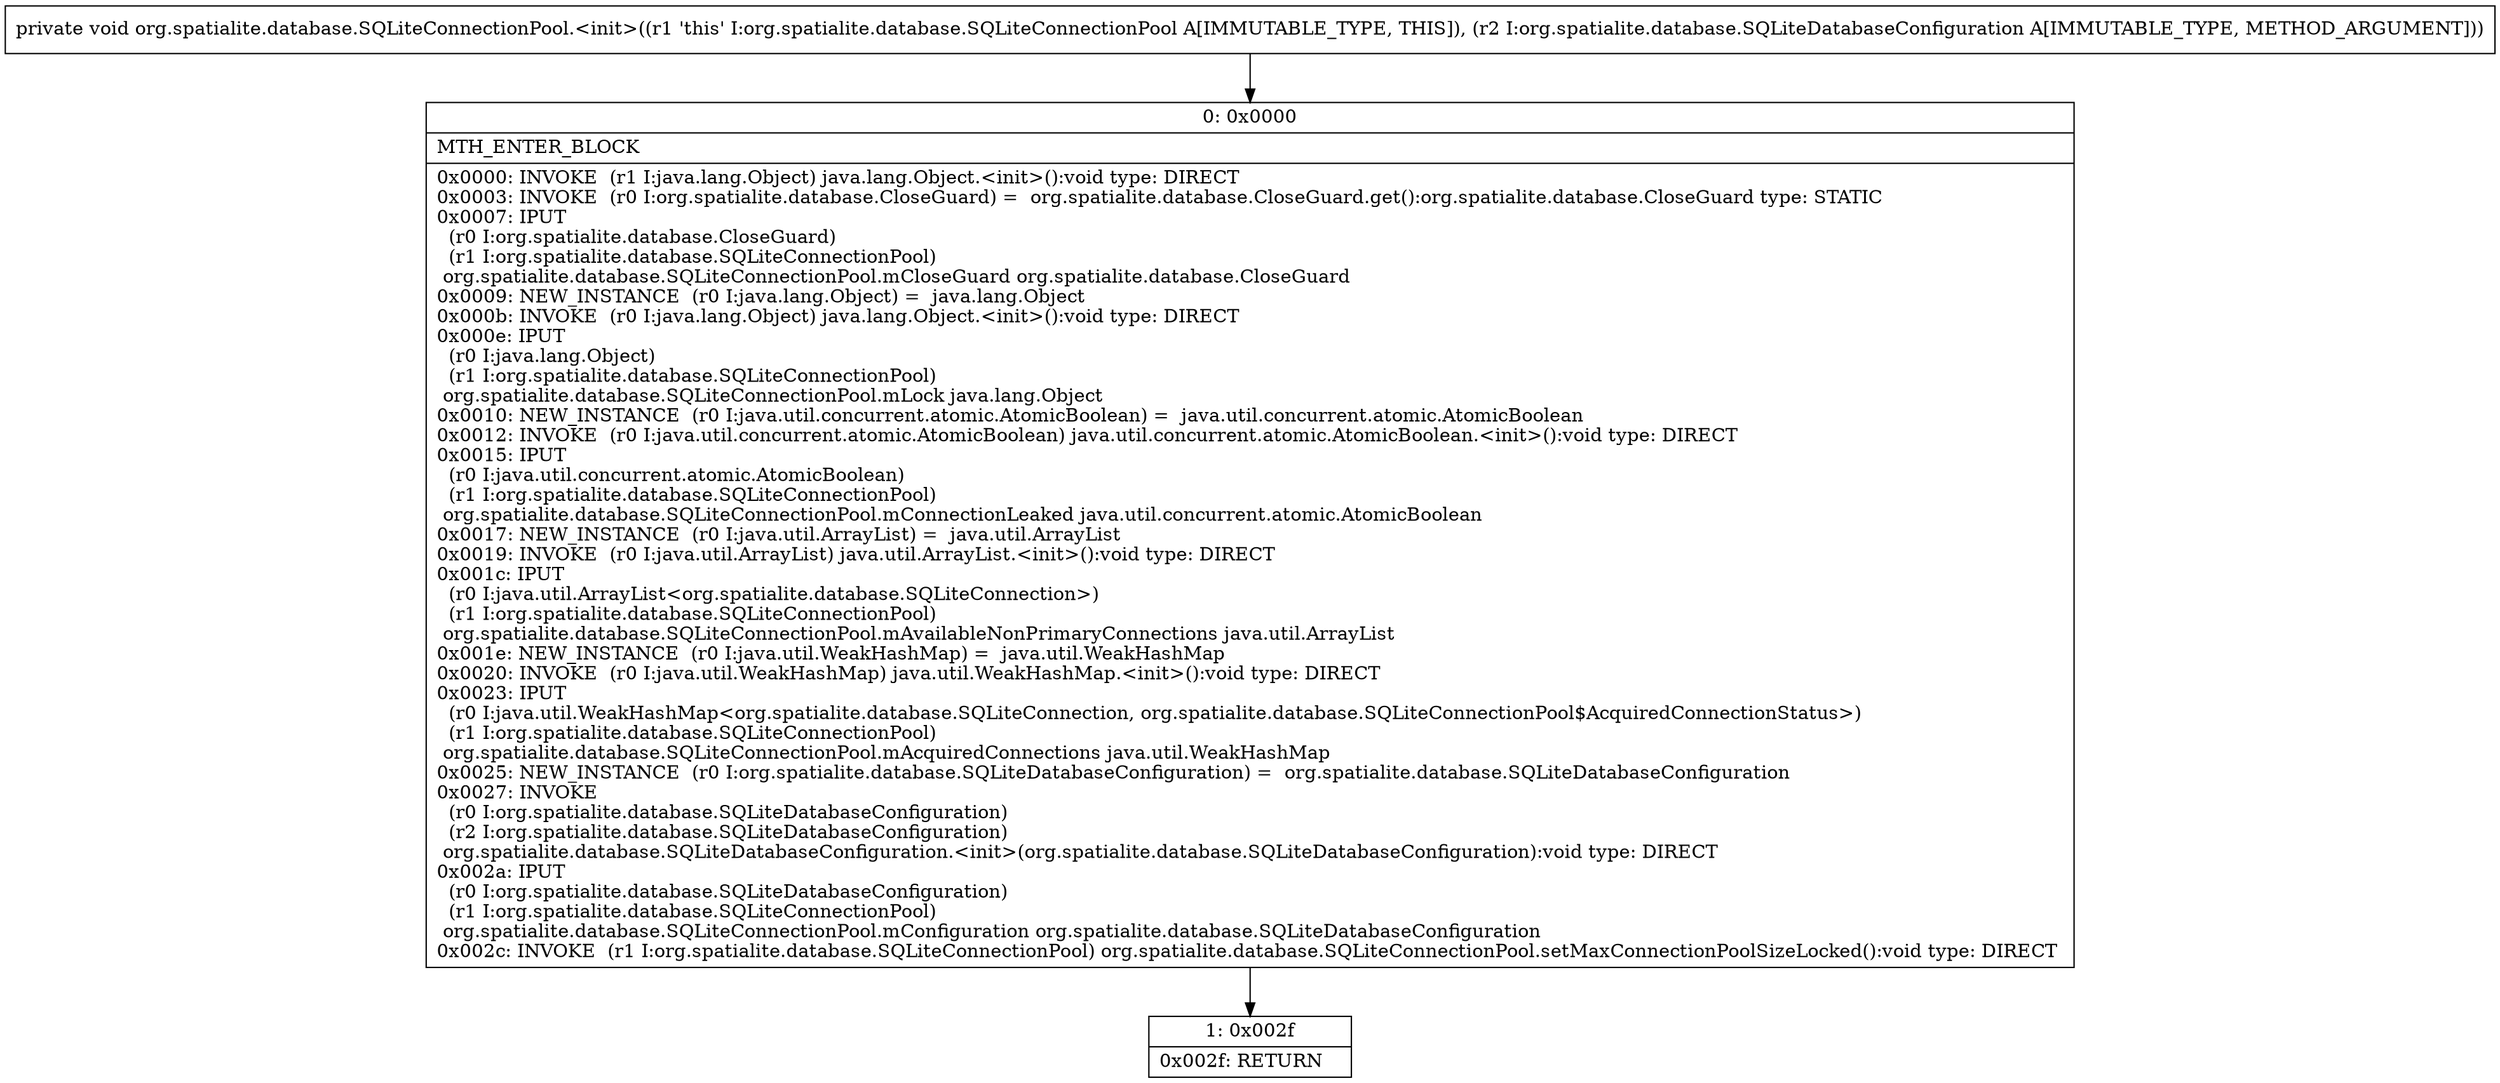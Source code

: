 digraph "CFG fororg.spatialite.database.SQLiteConnectionPool.\<init\>(Lorg\/spatialite\/database\/SQLiteDatabaseConfiguration;)V" {
Node_0 [shape=record,label="{0\:\ 0x0000|MTH_ENTER_BLOCK\l|0x0000: INVOKE  (r1 I:java.lang.Object) java.lang.Object.\<init\>():void type: DIRECT \l0x0003: INVOKE  (r0 I:org.spatialite.database.CloseGuard) =  org.spatialite.database.CloseGuard.get():org.spatialite.database.CloseGuard type: STATIC \l0x0007: IPUT  \l  (r0 I:org.spatialite.database.CloseGuard)\l  (r1 I:org.spatialite.database.SQLiteConnectionPool)\l org.spatialite.database.SQLiteConnectionPool.mCloseGuard org.spatialite.database.CloseGuard \l0x0009: NEW_INSTANCE  (r0 I:java.lang.Object) =  java.lang.Object \l0x000b: INVOKE  (r0 I:java.lang.Object) java.lang.Object.\<init\>():void type: DIRECT \l0x000e: IPUT  \l  (r0 I:java.lang.Object)\l  (r1 I:org.spatialite.database.SQLiteConnectionPool)\l org.spatialite.database.SQLiteConnectionPool.mLock java.lang.Object \l0x0010: NEW_INSTANCE  (r0 I:java.util.concurrent.atomic.AtomicBoolean) =  java.util.concurrent.atomic.AtomicBoolean \l0x0012: INVOKE  (r0 I:java.util.concurrent.atomic.AtomicBoolean) java.util.concurrent.atomic.AtomicBoolean.\<init\>():void type: DIRECT \l0x0015: IPUT  \l  (r0 I:java.util.concurrent.atomic.AtomicBoolean)\l  (r1 I:org.spatialite.database.SQLiteConnectionPool)\l org.spatialite.database.SQLiteConnectionPool.mConnectionLeaked java.util.concurrent.atomic.AtomicBoolean \l0x0017: NEW_INSTANCE  (r0 I:java.util.ArrayList) =  java.util.ArrayList \l0x0019: INVOKE  (r0 I:java.util.ArrayList) java.util.ArrayList.\<init\>():void type: DIRECT \l0x001c: IPUT  \l  (r0 I:java.util.ArrayList\<org.spatialite.database.SQLiteConnection\>)\l  (r1 I:org.spatialite.database.SQLiteConnectionPool)\l org.spatialite.database.SQLiteConnectionPool.mAvailableNonPrimaryConnections java.util.ArrayList \l0x001e: NEW_INSTANCE  (r0 I:java.util.WeakHashMap) =  java.util.WeakHashMap \l0x0020: INVOKE  (r0 I:java.util.WeakHashMap) java.util.WeakHashMap.\<init\>():void type: DIRECT \l0x0023: IPUT  \l  (r0 I:java.util.WeakHashMap\<org.spatialite.database.SQLiteConnection, org.spatialite.database.SQLiteConnectionPool$AcquiredConnectionStatus\>)\l  (r1 I:org.spatialite.database.SQLiteConnectionPool)\l org.spatialite.database.SQLiteConnectionPool.mAcquiredConnections java.util.WeakHashMap \l0x0025: NEW_INSTANCE  (r0 I:org.spatialite.database.SQLiteDatabaseConfiguration) =  org.spatialite.database.SQLiteDatabaseConfiguration \l0x0027: INVOKE  \l  (r0 I:org.spatialite.database.SQLiteDatabaseConfiguration)\l  (r2 I:org.spatialite.database.SQLiteDatabaseConfiguration)\l org.spatialite.database.SQLiteDatabaseConfiguration.\<init\>(org.spatialite.database.SQLiteDatabaseConfiguration):void type: DIRECT \l0x002a: IPUT  \l  (r0 I:org.spatialite.database.SQLiteDatabaseConfiguration)\l  (r1 I:org.spatialite.database.SQLiteConnectionPool)\l org.spatialite.database.SQLiteConnectionPool.mConfiguration org.spatialite.database.SQLiteDatabaseConfiguration \l0x002c: INVOKE  (r1 I:org.spatialite.database.SQLiteConnectionPool) org.spatialite.database.SQLiteConnectionPool.setMaxConnectionPoolSizeLocked():void type: DIRECT \l}"];
Node_1 [shape=record,label="{1\:\ 0x002f|0x002f: RETURN   \l}"];
MethodNode[shape=record,label="{private void org.spatialite.database.SQLiteConnectionPool.\<init\>((r1 'this' I:org.spatialite.database.SQLiteConnectionPool A[IMMUTABLE_TYPE, THIS]), (r2 I:org.spatialite.database.SQLiteDatabaseConfiguration A[IMMUTABLE_TYPE, METHOD_ARGUMENT])) }"];
MethodNode -> Node_0;
Node_0 -> Node_1;
}

